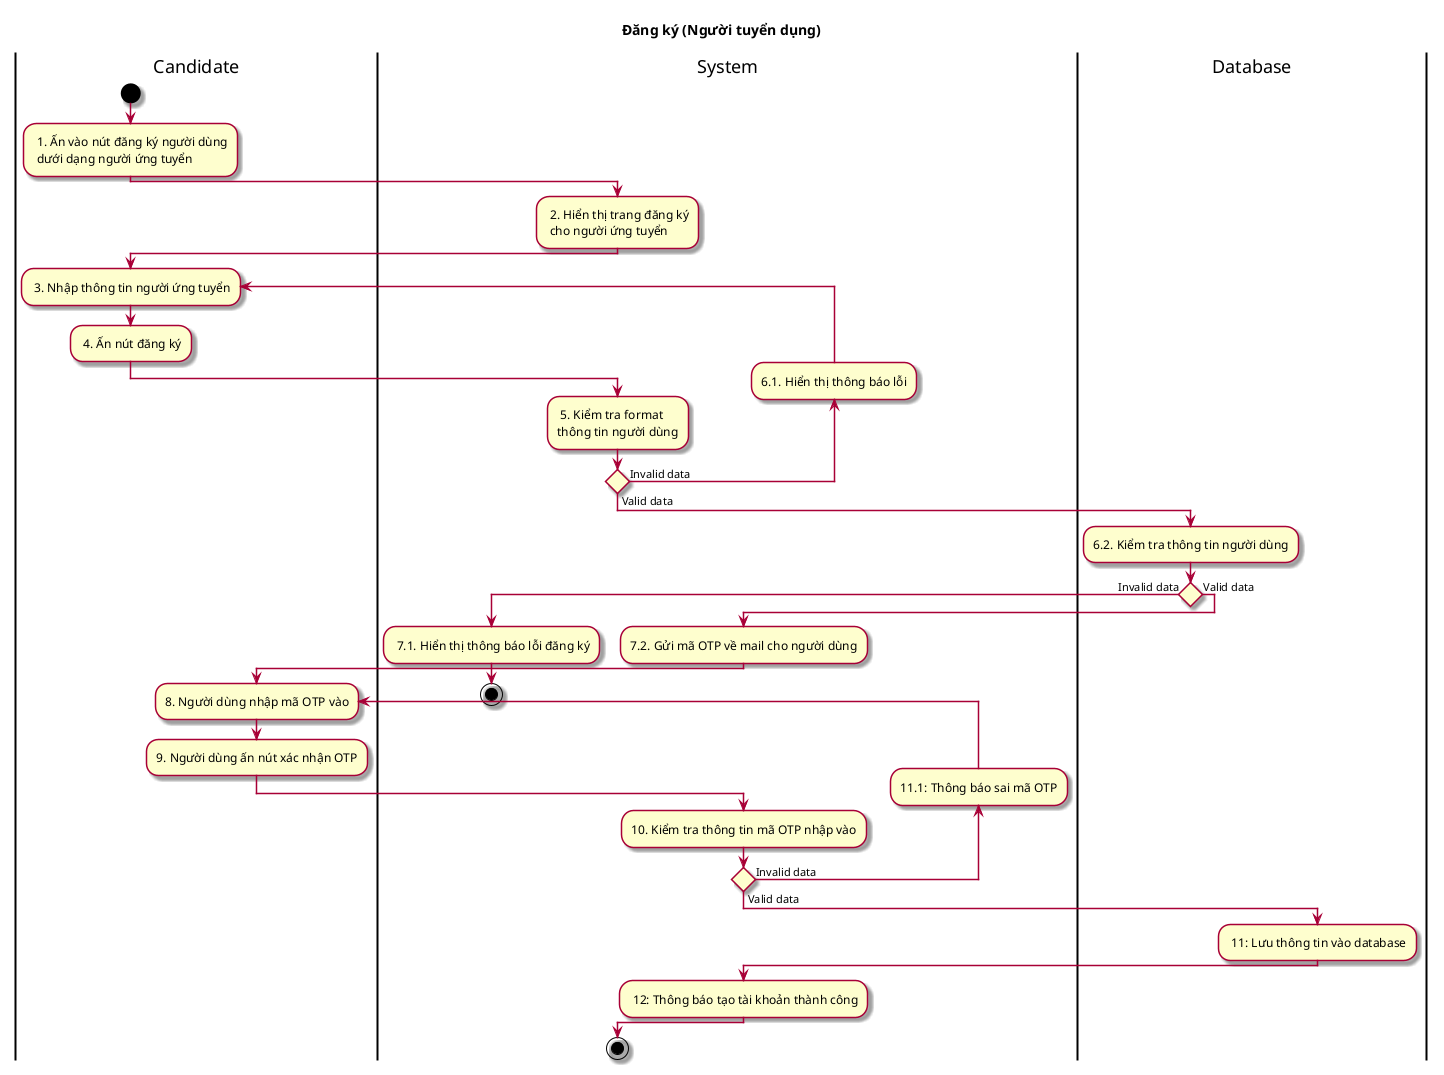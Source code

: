 @startuml ActDangKy(NguoiTuyenDung)

skin rose
title Đăng ký (Người tuyển dụng)
|Candidate|
start
: 1. Ấn vào nút đăng ký người dùng\n dưới dạng người ứng tuyển;
|System|
: 2. Hiển thị trang đăng ký\n cho người ứng tuyển;
|Candidate|
repeat : 3. Nhập thông tin người ứng tuyển;
: 4. Ấn nút đăng ký;
|System|
: 5. Kiểm tra format \nthông tin người dùng;
backward :6.1. Hiển thị thông báo lỗi;
repeat while () is (Invalid data) not (Valid data) 
|Database|
:6.2. Kiểm tra thông tin người dùng;
if () then (Invalid data)
    |System|
    : 7.1. Hiển thị thông báo lỗi đăng ký;
    stop;
else (Valid data)
    |System|
    :7.2. Gửi mã OTP về mail cho người dùng;
    |Candidate|
    repeat :8. Người dùng nhập mã OTP vào;
    :9. Người dùng ấn nút xác nhận OTP;
    |System|
    :10. Kiểm tra thông tin mã OTP nhập vào;
    backward :11.1: Thông báo sai mã OTP;
    repeat while () is (Invalid data) not (Valid data) 
    |Database|
    : 11: Lưu thông tin vào database;
    |System|
    : 12: Thông báo tạo tài khoản thành công;
    endif
stop

